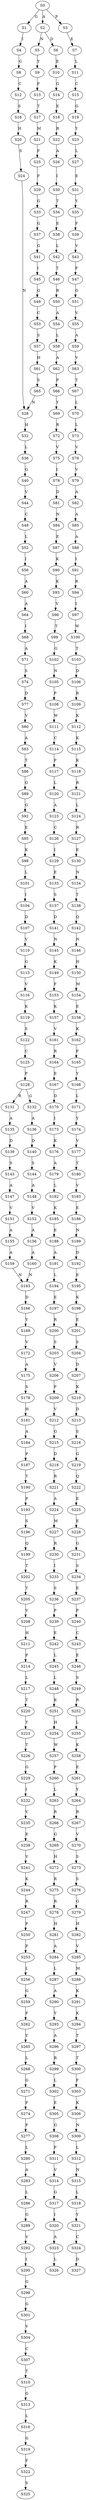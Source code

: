 strict digraph  {
	S0 -> S1 [ label = G ];
	S0 -> S2 [ label = A ];
	S0 -> S3 [ label = P ];
	S1 -> S4 [ label = I ];
	S2 -> S5 [ label = N ];
	S2 -> S6 [ label = D ];
	S3 -> S7 [ label = E ];
	S4 -> S8 [ label = G ];
	S5 -> S9 [ label = Y ];
	S6 -> S10 [ label = E ];
	S7 -> S11 [ label = L ];
	S8 -> S12 [ label = C ];
	S9 -> S13 [ label = F ];
	S10 -> S14 [ label = G ];
	S11 -> S15 [ label = C ];
	S12 -> S16 [ label = S ];
	S13 -> S17 [ label = T ];
	S14 -> S18 [ label = E ];
	S15 -> S19 [ label = G ];
	S16 -> S20 [ label = H ];
	S17 -> S21 [ label = M ];
	S18 -> S22 [ label = R ];
	S19 -> S23 [ label = Y ];
	S20 -> S24 [ label = S ];
	S21 -> S25 [ label = F ];
	S22 -> S26 [ label = A ];
	S23 -> S27 [ label = L ];
	S24 -> S28 [ label = N ];
	S25 -> S29 [ label = F ];
	S26 -> S30 [ label = I ];
	S27 -> S31 [ label = E ];
	S28 -> S32 [ label = H ];
	S29 -> S33 [ label = G ];
	S30 -> S34 [ label = T ];
	S31 -> S35 [ label = Y ];
	S32 -> S36 [ label = L ];
	S33 -> S37 [ label = G ];
	S34 -> S38 [ label = E ];
	S35 -> S39 [ label = F ];
	S36 -> S40 [ label = G ];
	S37 -> S41 [ label = G ];
	S38 -> S42 [ label = L ];
	S39 -> S43 [ label = V ];
	S40 -> S44 [ label = V ];
	S41 -> S45 [ label = I ];
	S42 -> S46 [ label = T ];
	S43 -> S47 [ label = F ];
	S44 -> S48 [ label = C ];
	S45 -> S49 [ label = G ];
	S46 -> S50 [ label = R ];
	S47 -> S51 [ label = G ];
	S48 -> S52 [ label = L ];
	S49 -> S53 [ label = C ];
	S50 -> S54 [ label = A ];
	S51 -> S55 [ label = V ];
	S52 -> S56 [ label = I ];
	S53 -> S57 [ label = S ];
	S54 -> S58 [ label = L ];
	S55 -> S59 [ label = A ];
	S56 -> S60 [ label = A ];
	S57 -> S61 [ label = H ];
	S58 -> S62 [ label = A ];
	S59 -> S63 [ label = V ];
	S60 -> S64 [ label = A ];
	S61 -> S65 [ label = S ];
	S62 -> S66 [ label = P ];
	S63 -> S67 [ label = T ];
	S64 -> S68 [ label = I ];
	S65 -> S28 [ label = N ];
	S66 -> S69 [ label = Y ];
	S67 -> S70 [ label = L ];
	S68 -> S71 [ label = A ];
	S69 -> S72 [ label = R ];
	S70 -> S73 [ label = L ];
	S71 -> S74 [ label = S ];
	S72 -> S75 [ label = V ];
	S73 -> S76 [ label = V ];
	S74 -> S77 [ label = D ];
	S75 -> S78 [ label = I ];
	S76 -> S79 [ label = V ];
	S77 -> S80 [ label = V ];
	S78 -> S81 [ label = D ];
	S79 -> S82 [ label = A ];
	S80 -> S83 [ label = A ];
	S81 -> S84 [ label = N ];
	S82 -> S85 [ label = A ];
	S83 -> S86 [ label = T ];
	S84 -> S87 [ label = E ];
	S85 -> S88 [ label = A ];
	S86 -> S89 [ label = G ];
	S87 -> S90 [ label = K ];
	S88 -> S91 [ label = I ];
	S89 -> S92 [ label = G ];
	S90 -> S93 [ label = K ];
	S91 -> S94 [ label = R ];
	S92 -> S95 [ label = E ];
	S93 -> S96 [ label = V ];
	S94 -> S97 [ label = I ];
	S95 -> S98 [ label = K ];
	S96 -> S99 [ label = T ];
	S97 -> S100 [ label = W ];
	S98 -> S101 [ label = L ];
	S99 -> S102 [ label = G ];
	S100 -> S103 [ label = T ];
	S101 -> S104 [ label = I ];
	S102 -> S105 [ label = N ];
	S103 -> S106 [ label = D ];
	S104 -> S107 [ label = D ];
	S105 -> S108 [ label = P ];
	S106 -> S109 [ label = R ];
	S107 -> S110 [ label = V ];
	S108 -> S111 [ label = W ];
	S109 -> S112 [ label = K ];
	S110 -> S113 [ label = G ];
	S111 -> S114 [ label = C ];
	S112 -> S115 [ label = K ];
	S113 -> S116 [ label = V ];
	S114 -> S117 [ label = F ];
	S115 -> S118 [ label = K ];
	S116 -> S119 [ label = K ];
	S117 -> S120 [ label = L ];
	S118 -> S121 [ label = R ];
	S119 -> S122 [ label = S ];
	S120 -> S123 [ label = A ];
	S121 -> S124 [ label = L ];
	S122 -> S125 [ label = C ];
	S123 -> S126 [ label = C ];
	S124 -> S127 [ label = R ];
	S125 -> S128 [ label = P ];
	S126 -> S129 [ label = I ];
	S127 -> S130 [ label = E ];
	S128 -> S131 [ label = R ];
	S128 -> S132 [ label = G ];
	S129 -> S133 [ label = E ];
	S130 -> S134 [ label = N ];
	S131 -> S135 [ label = A ];
	S132 -> S136 [ label = A ];
	S133 -> S137 [ label = S ];
	S134 -> S138 [ label = T ];
	S135 -> S139 [ label = D ];
	S136 -> S140 [ label = D ];
	S137 -> S141 [ label = D ];
	S138 -> S142 [ label = Q ];
	S139 -> S143 [ label = S ];
	S140 -> S144 [ label = S ];
	S141 -> S145 [ label = N ];
	S142 -> S146 [ label = N ];
	S143 -> S147 [ label = A ];
	S144 -> S148 [ label = A ];
	S145 -> S149 [ label = K ];
	S146 -> S150 [ label = H ];
	S147 -> S151 [ label = V ];
	S148 -> S152 [ label = V ];
	S149 -> S153 [ label = F ];
	S150 -> S154 [ label = M ];
	S151 -> S155 [ label = A ];
	S152 -> S156 [ label = A ];
	S153 -> S157 [ label = K ];
	S154 -> S158 [ label = E ];
	S155 -> S159 [ label = A ];
	S156 -> S160 [ label = A ];
	S157 -> S161 [ label = V ];
	S158 -> S162 [ label = K ];
	S159 -> S163 [ label = N ];
	S160 -> S163 [ label = N ];
	S161 -> S164 [ label = R ];
	S162 -> S165 [ label = P ];
	S163 -> S166 [ label = D ];
	S164 -> S167 [ label = E ];
	S165 -> S168 [ label = Y ];
	S166 -> S169 [ label = Y ];
	S167 -> S170 [ label = D ];
	S168 -> S171 [ label = L ];
	S169 -> S172 [ label = V ];
	S170 -> S173 [ label = I ];
	S171 -> S174 [ label = Y ];
	S172 -> S175 [ label = A ];
	S173 -> S176 [ label = K ];
	S174 -> S177 [ label = V ];
	S175 -> S178 [ label = S ];
	S176 -> S179 [ label = A ];
	S177 -> S180 [ label = T ];
	S178 -> S181 [ label = H ];
	S179 -> S182 [ label = L ];
	S180 -> S183 [ label = V ];
	S181 -> S184 [ label = A ];
	S182 -> S185 [ label = K ];
	S183 -> S186 [ label = E ];
	S184 -> S187 [ label = P ];
	S185 -> S188 [ label = E ];
	S186 -> S189 [ label = N ];
	S187 -> S190 [ label = T ];
	S188 -> S191 [ label = A ];
	S189 -> S192 [ label = D ];
	S190 -> S193 [ label = P ];
	S191 -> S194 [ label = L ];
	S192 -> S195 [ label = E ];
	S193 -> S196 [ label = S ];
	S194 -> S197 [ label = E ];
	S195 -> S198 [ label = K ];
	S196 -> S199 [ label = Q ];
	S197 -> S200 [ label = R ];
	S198 -> S201 [ label = E ];
	S199 -> S202 [ label = T ];
	S200 -> S203 [ label = S ];
	S201 -> S204 [ label = S ];
	S202 -> S205 [ label = T ];
	S203 -> S206 [ label = V ];
	S204 -> S207 [ label = D ];
	S205 -> S208 [ label = V ];
	S206 -> S209 [ label = P ];
	S207 -> S210 [ label = K ];
	S208 -> S211 [ label = H ];
	S209 -> S212 [ label = V ];
	S210 -> S213 [ label = D ];
	S211 -> S214 [ label = P ];
	S212 -> S215 [ label = G ];
	S213 -> S216 [ label = S ];
	S214 -> S217 [ label = L ];
	S215 -> S218 [ label = D ];
	S216 -> S219 [ label = G ];
	S217 -> S220 [ label = T ];
	S218 -> S221 [ label = R ];
	S219 -> S222 [ label = Q ];
	S220 -> S223 [ label = T ];
	S221 -> S224 [ label = A ];
	S222 -> S225 [ label = E ];
	S223 -> S226 [ label = T ];
	S224 -> S227 [ label = M ];
	S225 -> S228 [ label = E ];
	S226 -> S229 [ label = G ];
	S227 -> S230 [ label = R ];
	S228 -> S231 [ label = G ];
	S229 -> S232 [ label = I ];
	S230 -> S233 [ label = I ];
	S231 -> S234 [ label = S ];
	S232 -> S235 [ label = V ];
	S233 -> S236 [ label = S ];
	S234 -> S237 [ label = E ];
	S235 -> S238 [ label = E ];
	S236 -> S239 [ label = P ];
	S237 -> S240 [ label = P ];
	S238 -> S241 [ label = V ];
	S239 -> S242 [ label = E ];
	S240 -> S243 [ label = C ];
	S241 -> S244 [ label = K ];
	S242 -> S245 [ label = L ];
	S243 -> S246 [ label = E ];
	S244 -> S247 [ label = R ];
	S245 -> S248 [ label = L ];
	S246 -> S249 [ label = S ];
	S247 -> S250 [ label = P ];
	S248 -> S251 [ label = K ];
	S249 -> S252 [ label = R ];
	S250 -> S253 [ label = P ];
	S251 -> S254 [ label = H ];
	S252 -> S255 [ label = L ];
	S253 -> S256 [ label = L ];
	S254 -> S257 [ label = W ];
	S255 -> S258 [ label = K ];
	S256 -> S259 [ label = G ];
	S257 -> S260 [ label = P ];
	S258 -> S261 [ label = E ];
	S259 -> S262 [ label = F ];
	S260 -> S263 [ label = L ];
	S261 -> S264 [ label = Y ];
	S262 -> S265 [ label = Y ];
	S263 -> S266 [ label = R ];
	S264 -> S267 [ label = R ];
	S265 -> S268 [ label = L ];
	S266 -> S269 [ label = G ];
	S267 -> S270 [ label = V ];
	S268 -> S271 [ label = G ];
	S269 -> S272 [ label = H ];
	S270 -> S273 [ label = S ];
	S271 -> S274 [ label = F ];
	S272 -> S275 [ label = R ];
	S273 -> S276 [ label = S ];
	S274 -> S277 [ label = F ];
	S275 -> S278 [ label = R ];
	S276 -> S279 [ label = G ];
	S277 -> S280 [ label = L ];
	S278 -> S281 [ label = H ];
	S279 -> S282 [ label = H ];
	S280 -> S283 [ label = A ];
	S281 -> S284 [ label = A ];
	S282 -> S285 [ label = V ];
	S283 -> S286 [ label = L ];
	S284 -> S287 [ label = L ];
	S285 -> S288 [ label = M ];
	S286 -> S289 [ label = G ];
	S287 -> S290 [ label = A ];
	S288 -> S291 [ label = K ];
	S289 -> S292 [ label = V ];
	S290 -> S293 [ label = Y ];
	S291 -> S294 [ label = K ];
	S292 -> S295 [ label = I ];
	S293 -> S296 [ label = A ];
	S294 -> S297 [ label = T ];
	S295 -> S298 [ label = G ];
	S296 -> S299 [ label = R ];
	S297 -> S300 [ label = T ];
	S298 -> S301 [ label = G ];
	S299 -> S302 [ label = L ];
	S300 -> S303 [ label = F ];
	S301 -> S304 [ label = V ];
	S302 -> S305 [ label = E ];
	S303 -> S306 [ label = K ];
	S304 -> S307 [ label = C ];
	S305 -> S308 [ label = G ];
	S306 -> S309 [ label = N ];
	S307 -> S310 [ label = T ];
	S308 -> S311 [ label = P ];
	S309 -> S312 [ label = L ];
	S310 -> S313 [ label = G ];
	S311 -> S314 [ label = V ];
	S312 -> S315 [ label = N ];
	S313 -> S316 [ label = L ];
	S314 -> S317 [ label = G ];
	S315 -> S318 [ label = L ];
	S316 -> S319 [ label = G ];
	S317 -> S320 [ label = I ];
	S318 -> S321 [ label = Y ];
	S319 -> S322 [ label = F ];
	S320 -> S323 [ label = A ];
	S321 -> S324 [ label = C ];
	S322 -> S325 [ label = S ];
	S323 -> S326 [ label = L ];
	S324 -> S327 [ label = D ];
}
